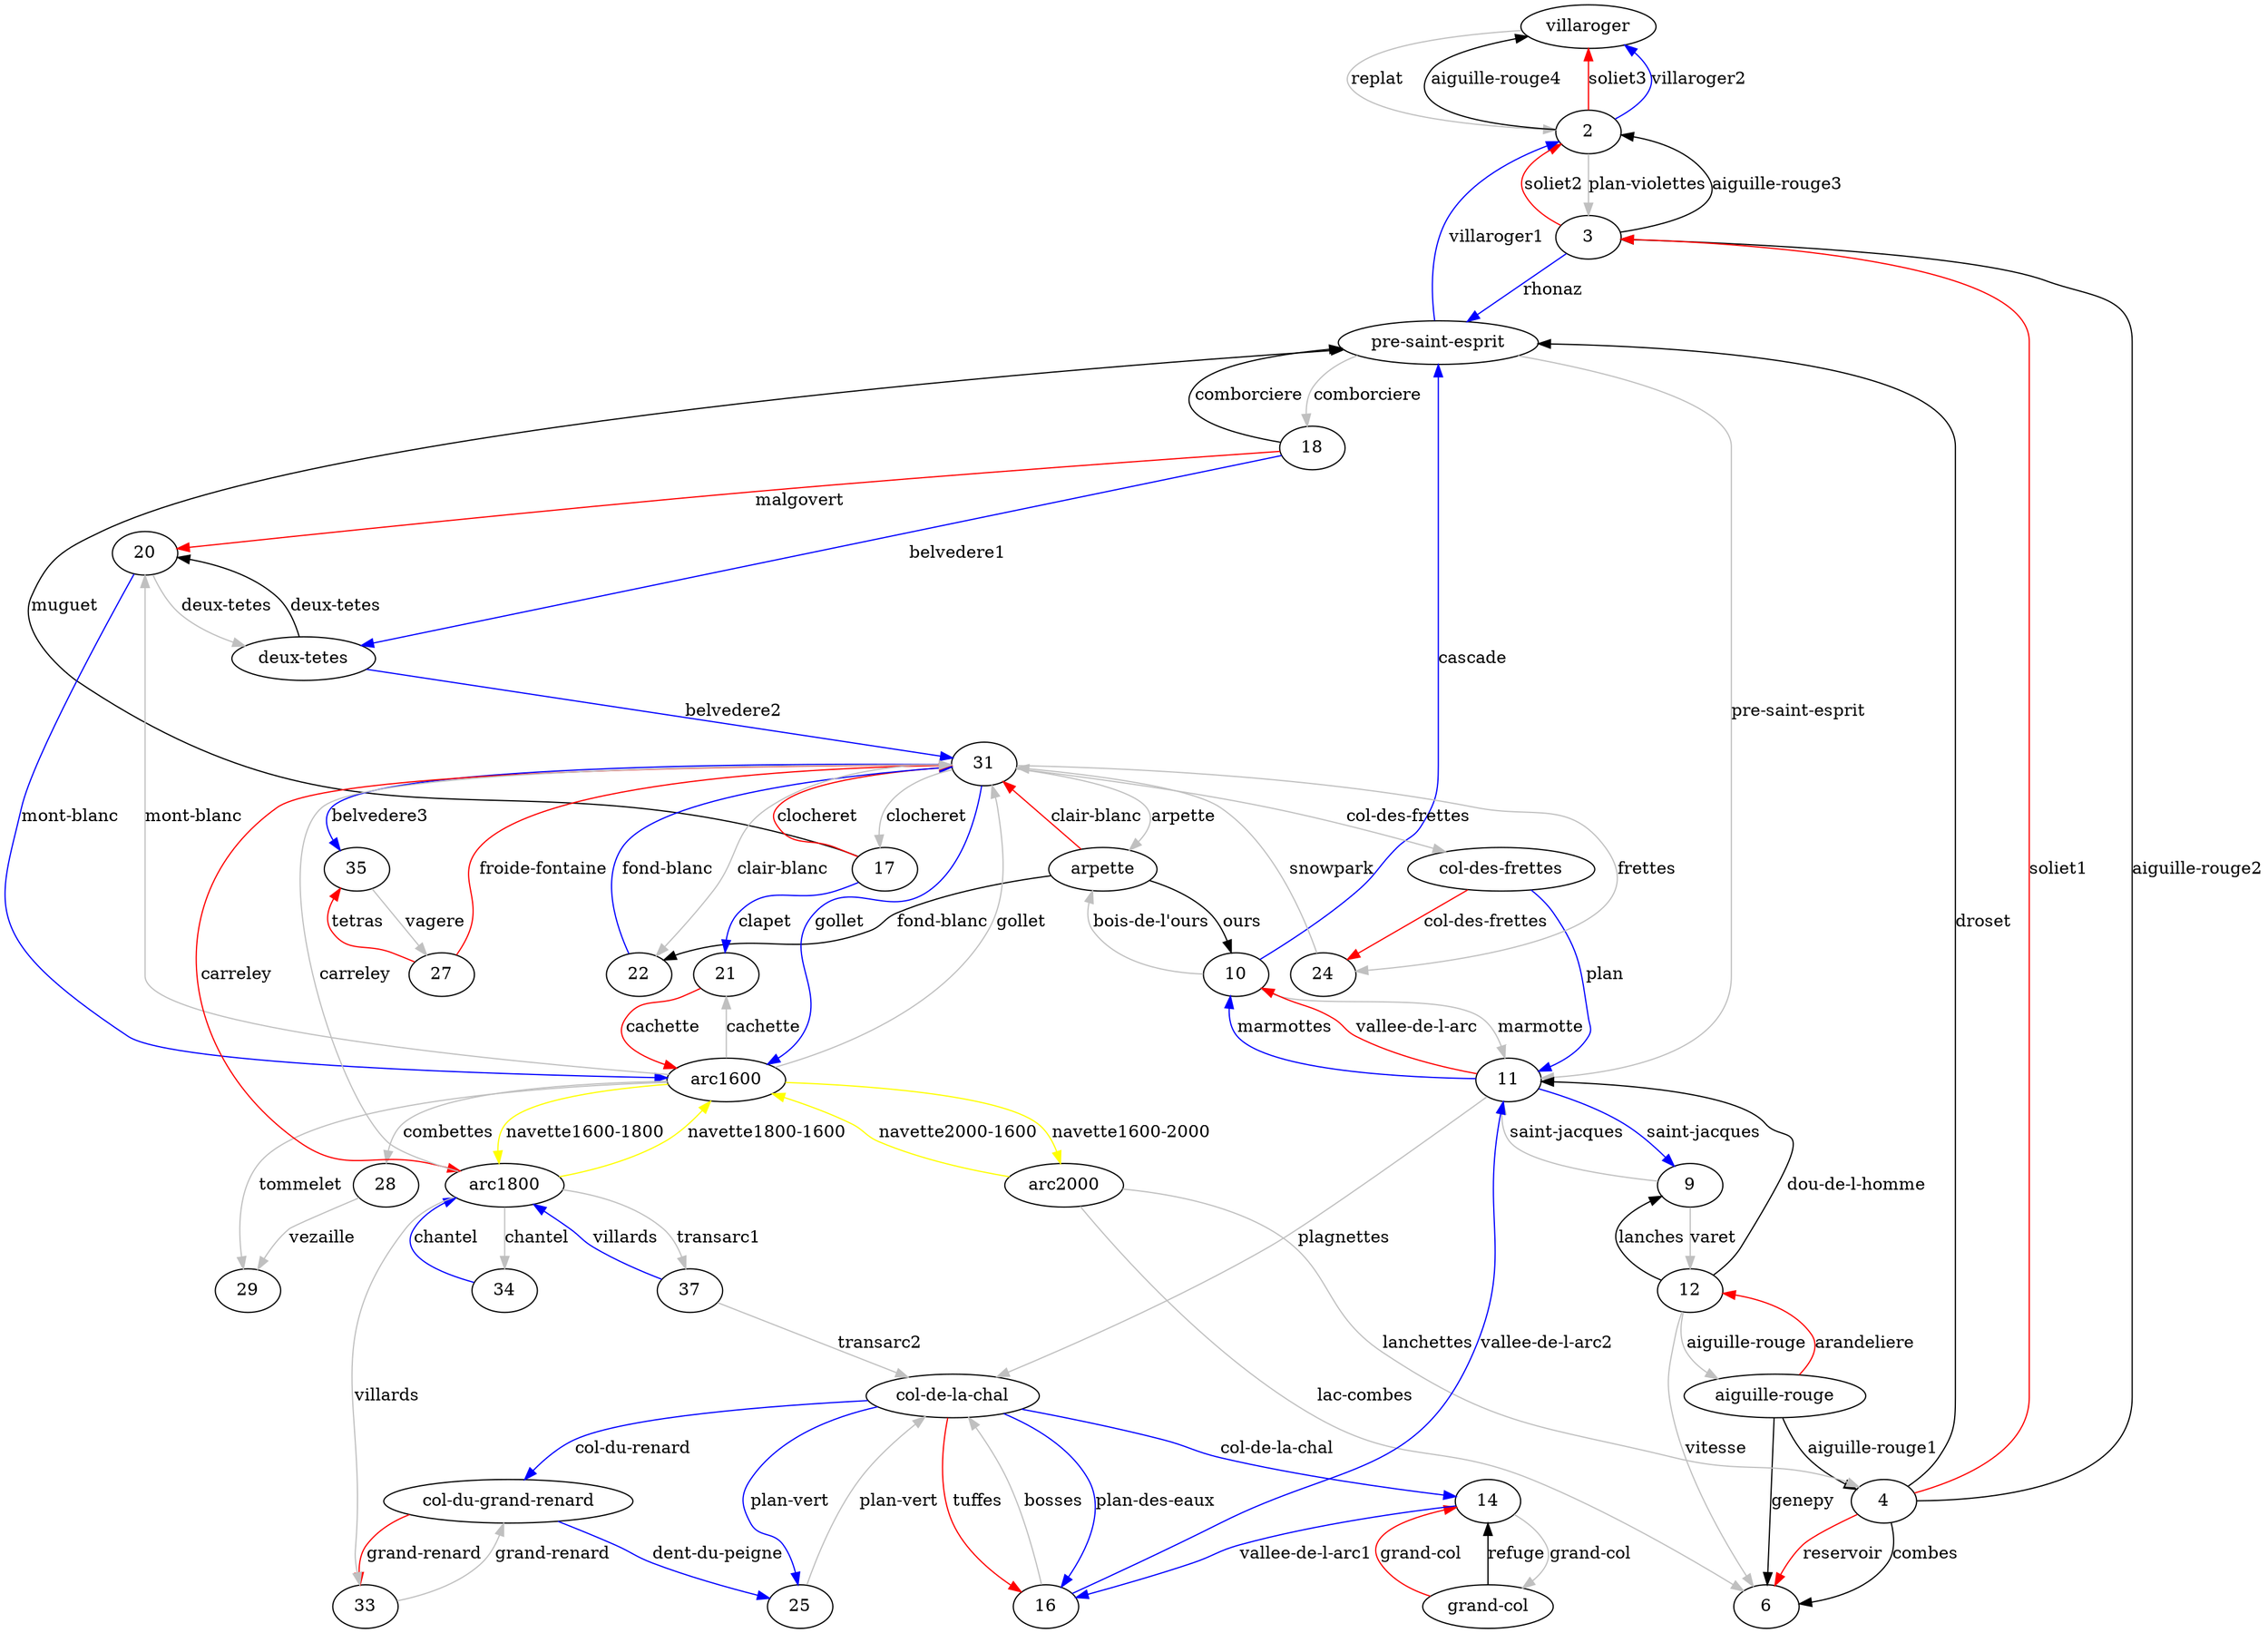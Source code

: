 digraph G {
1 [altitude=1200, label=villaroger];
2 [altitude=1425, label=2];
3 [altitude=2135, label=3];
4 [altitude=2458, label=4];
5 [altitude=3226, label="aiguille-rouge"];
6 [altitude=2158, label=6];
7 [altitude=2120, label=arc2000];
8 [altitude=1822, label="pre-saint-esprit"];
9 [altitude=2120, label=9];
10 [altitude=2015, label=10];
11 [altitude=2195, label=11];
12 [altitude=2670, label=12];
13 [altitude=2835, label="grand-col"];
14 [altitude=2446, label=14];
15 [altitude=2418, label=arpette];
16 [altitude=2296, label=16];
17 [altitude=2375, label=17];
18 [altitude=2314, label=18];
19 [altitude=2285, label="deux-tetes"];
20 [altitude=2063, label=20];
21 [altitude=2160, label=21];
22 [altitude=2230, label=22];
23 [altitude=2384, label="col-des-frettes"];
24 [altitude=2280, label=24];
25 [altitude=2294, label=25];
26 [altitude=2600, label="col-de-la-chal"];
27 [altitude=2275, label=27];
28 [altitude=1750, label=28];
29 [altitude=1850, label=29];
30 [altitude=1613, label=arc1600];
31 [altitude=2050, label=31];
32 [altitude=2454, label="col-du-grand-renard"];
33 [altitude=2150, label=33];
34 [altitude=1920, label=34];
35 [altitude=1830, label=35];
36 [altitude=1715, label=arc1800];
37 [altitude=2100, label=37];
1 -> 2  [color=grey, type=TS, key=0, weight="600.0", label=replat];
2 -> 1  [color=black, type=N, key=0, weight="270.0", label="aiguille-rouge4"];
2 -> 1  [color=red, type=R, key=1, weight="405.0", label=soliet3];
2 -> 1  [color=blue, type=B, key=2, weight="540.0", label=villaroger2];
2 -> 3  [color=grey, type=TS, key=0, weight="1764.0", label="plan-violettes"];
3 -> 8  [color=blue, type=B, key=0, weight="751.2", label=rhonaz];
3 -> 2  [color=black, type=N, key=0, weight="852.0", label="aiguille-rouge3"];
3 -> 2  [color=red, type=R, key=1, weight="1278.0", label=soliet2];
4 -> 8  [color=black, type=N, key=0, weight="763.2", label=droset];
4 -> 3  [color=black, type=N, key=0, weight="387.6", label="aiguille-rouge2"];
4 -> 3  [color=red, type=R, key=1, weight="581.4", label=soliet1];
4 -> 6  [color=black, type=N, key=0, weight="360.0", label=combes];
4 -> 6  [color=red, type=R, key=1, weight="540.0", label=reservoir];
5 -> 12  [color=red, type=R, key=0, weight="1000.8", label=arandeliere];
5 -> 4  [color=black, type=N, key=0, weight="921.6", label="aiguille-rouge1"];
5 -> 6  [color=black, type=N, key=0, weight="1281.6", label=genepy];
7 -> 4  [color=grey, type=TS, key=0, weight="871.2", label=lanchettes];
7 -> 30  [color=yellow, type=BUS, key=0, weight=2400, label="navette2000-1600"];
7 -> 6  [color=grey, type=TK, key=0, weight="151.2", label="lac-combes"];
8 -> 18  [color=grey, type=TS, key=0, weight="1240.8", label=comborciere];
8 -> 11  [color=grey, type=TS, key=0, weight="955.2", label="pre-saint-esprit"];
8 -> 2  [color=blue, type=B, key=0, weight="952.8", label=villaroger1];
9 -> 11  [color=grey, type=TS, key=0, weight="240.0", label="saint-jacques"];
9 -> 12  [color=grey, type=TC, key=0, weight="1110.0", label=varet];
10 -> 8  [color=blue, type=B, key=0, weight="463.2", label=cascade];
10 -> 11  [color=grey, type=TK, key=0, weight="492.0", label=marmotte];
10 -> 15  [color=grey, type=TS, key=0, weight="1027.2", label="bois-de-l'ours"];
11 -> 9  [color=blue, type=B, key=0, weight="180.0", label="saint-jacques"];
11 -> 10  [color=blue, type=B, key=0, weight="432.0", label=marmottes];
11 -> 10  [color=red, type=R, key=1, weight="324.0", label="vallee-de-l-arc"];
11 -> 26  [color=grey, type=TSD, key=0, weight="789.0", label=plagnettes];
12 -> 9  [color=black, type=N, key=0, weight="660.0", label=lanches];
12 -> 11  [color=black, type=N, key=0, weight="570.0", label="dou-de-l-homme"];
12 -> 5  [color=grey, type=TPH, key=0, weight="907.2", label="aiguille-rouge"];
12 -> 6  [color=grey, type=KL, key=0, weight="512.0", label=vitesse];
13 -> 14  [color=red, type=R, key=0, weight="700.2", label="grand-col"];
13 -> 14  [color=black, type=N, key=1, weight="466.8", label=refuge];
14 -> 16  [color=blue, type=B, key=0, weight="360.0", label="vallee-de-l-arc1"];
14 -> 13  [color=grey, type=TS, key=0, weight="993.6", label="grand-col"];
15 -> 10  [color=black, type=N, key=0, weight="483.6", label=ours];
15 -> 22  [color=black, type=N, key=0, weight="225.6", label="fond-blanc"];
15 -> 31  [color=red, type=R, key=0, weight="662.4", label="clair-blanc"];
16 -> 26  [color=grey, type=TK, key=0, weight="789.6", label=bosses];
16 -> 11  [color=blue, type=B, key=0, weight="242.4", label="vallee-de-l-arc2"];
17 -> 8  [color=black, type=N, key=0, weight="663.6", label=muguet];
17 -> 21  [color=blue, type=B, key=0, weight="516.0", label=clapet];
17 -> 31  [color=red, type=R, key=0, weight="585.0", label=clocheret];
18 -> 8  [color=black, type=N, key=0, weight="590.4", label=comborciere];
18 -> 19  [color=blue, type=B, key=0, weight="69.6", label=belvedere1];
18 -> 20  [color=red, type=R, key=0, weight="451.8", label=malgovert];
19 -> 20  [color=black, type=N, key=0, weight="266.4", label="deux-tetes"];
19 -> 31  [color=blue, type=B, key=0, weight="564.0", label=belvedere2];
20 -> 19  [color=grey, type=TK, key=0, weight="592.8", label="deux-tetes"];
20 -> 30  [color=blue, type=B, key=0, weight="1080.0", label="mont-blanc"];
21 -> 30  [color=red, type=R, key=0, weight="984.6", label=cachette];
22 -> 31  [color=blue, type=B, key=0, weight="432.0", label="fond-blanc"];
23 -> 24  [color=red, type=R, key=0, weight="187.2", label="col-des-frettes"];
23 -> 11  [color=blue, type=B, key=0, weight="453.6", label=plan];
24 -> 31  [color=grey, type=SURF, key=0, weight="1380.0", label=snowpark];
25 -> 26  [color=grey, type=TK, key=0, weight="794.4", label="plan-vert"];
26 -> 32  [color=blue, type=B, key=0, weight="350.4", label="col-du-renard"];
26 -> 16  [color=blue, type=B, key=0, weight="729.6", label="plan-des-eaux"];
26 -> 16  [color=red, type=R, key=1, weight="547.2", label=tuffes];
26 -> 14  [color=blue, type=B, key=0, weight="369.6", label="col-de-la-chal"];
26 -> 25  [color=blue, type=B, key=0, weight="734.4", label="plan-vert"];
27 -> 35  [color=red, type=R, key=0, weight="801.0", label=tetras];
27 -> 31  [color=red, type=R, key=0, weight="405.0", label="froide-fontaine"];
28 -> 29  [color=grey, type=TK, key=0, weight="300.0", label=vezaille];
30 -> 36  [color=yellow, type=BUS, key=0, weight=1800, label="navette1600-1800"];
30 -> 7  [color=yellow, type=BUS, key=0, weight=2400, label="navette1600-2000"];
30 -> 20  [color=grey, type=TS, key=0, weight="1140.0", label="mont-blanc"];
30 -> 21  [color=grey, type=TSD, key=0, weight="1044.6", label=cachette];
30 -> 28  [color=grey, type=TS, key=0, weight="388.8", label=combettes];
30 -> 29  [color=grey, type=TK, key=0, weight="628.8", label=tommelet];
30 -> 31  [color=grey, type=TS, key=0, weight="1108.8", label=gollet];
31 -> 35  [color=blue, type=B, key=0, weight="528.0", label=belvedere3];
31 -> 36  [color=red, type=R, key=0, weight="603.0", label=carreley];
31 -> 15  [color=grey, type=TS, key=0, weight="943.2", label=arpette];
31 -> 17  [color=grey, type=TS, key=0, weight="840.0", label=clocheret];
31 -> 22  [color=grey, type=TS, key=0, weight="492.0", label="clair-blanc"];
31 -> 23  [color=grey, type=TS, key=0, weight="861.6", label="col-des-frettes"];
31 -> 24  [color=grey, type=TK, key=0, weight="612.0", label=frettes];
31 -> 30  [color=blue, type=B, key=0, weight="1048.8", label=gollet];
32 -> 25  [color=blue, type=B, key=0, weight="384.0", label="dent-du-peigne"];
32 -> 33  [color=red, type=R, key=0, weight="547.2", label="grand-renard"];
33 -> 32  [color=grey, type=TS, key=0, weight="789.6", label="grand-renard"];
34 -> 36  [color=blue, type=B, key=0, weight="492.0", label=chantel];
35 -> 27  [color=grey, type=TK, key=0, weight="1128.0", label=vagere];
36 -> 33  [color=grey, type=TSD, key=0, weight="843.0", label=villards];
36 -> 34  [color=grey, type=TS, key=0, weight="552.0", label=chantel];
36 -> 37  [color=grey, type=TC, key=0, weight="813.0", label=transarc1];
36 -> 30  [color=yellow, type=BUS, key=0, weight=1800, label="navette1800-1600"];
36 -> 31  [color=grey, type=TS, key=0, weight="864.0", label=carreley];
37 -> 26  [color=grey, type=TC, key=0, weight="1020.0", label=transarc2];
37 -> 36  [color=blue, type=B, key=0, weight="924.0", label=villards];
}
